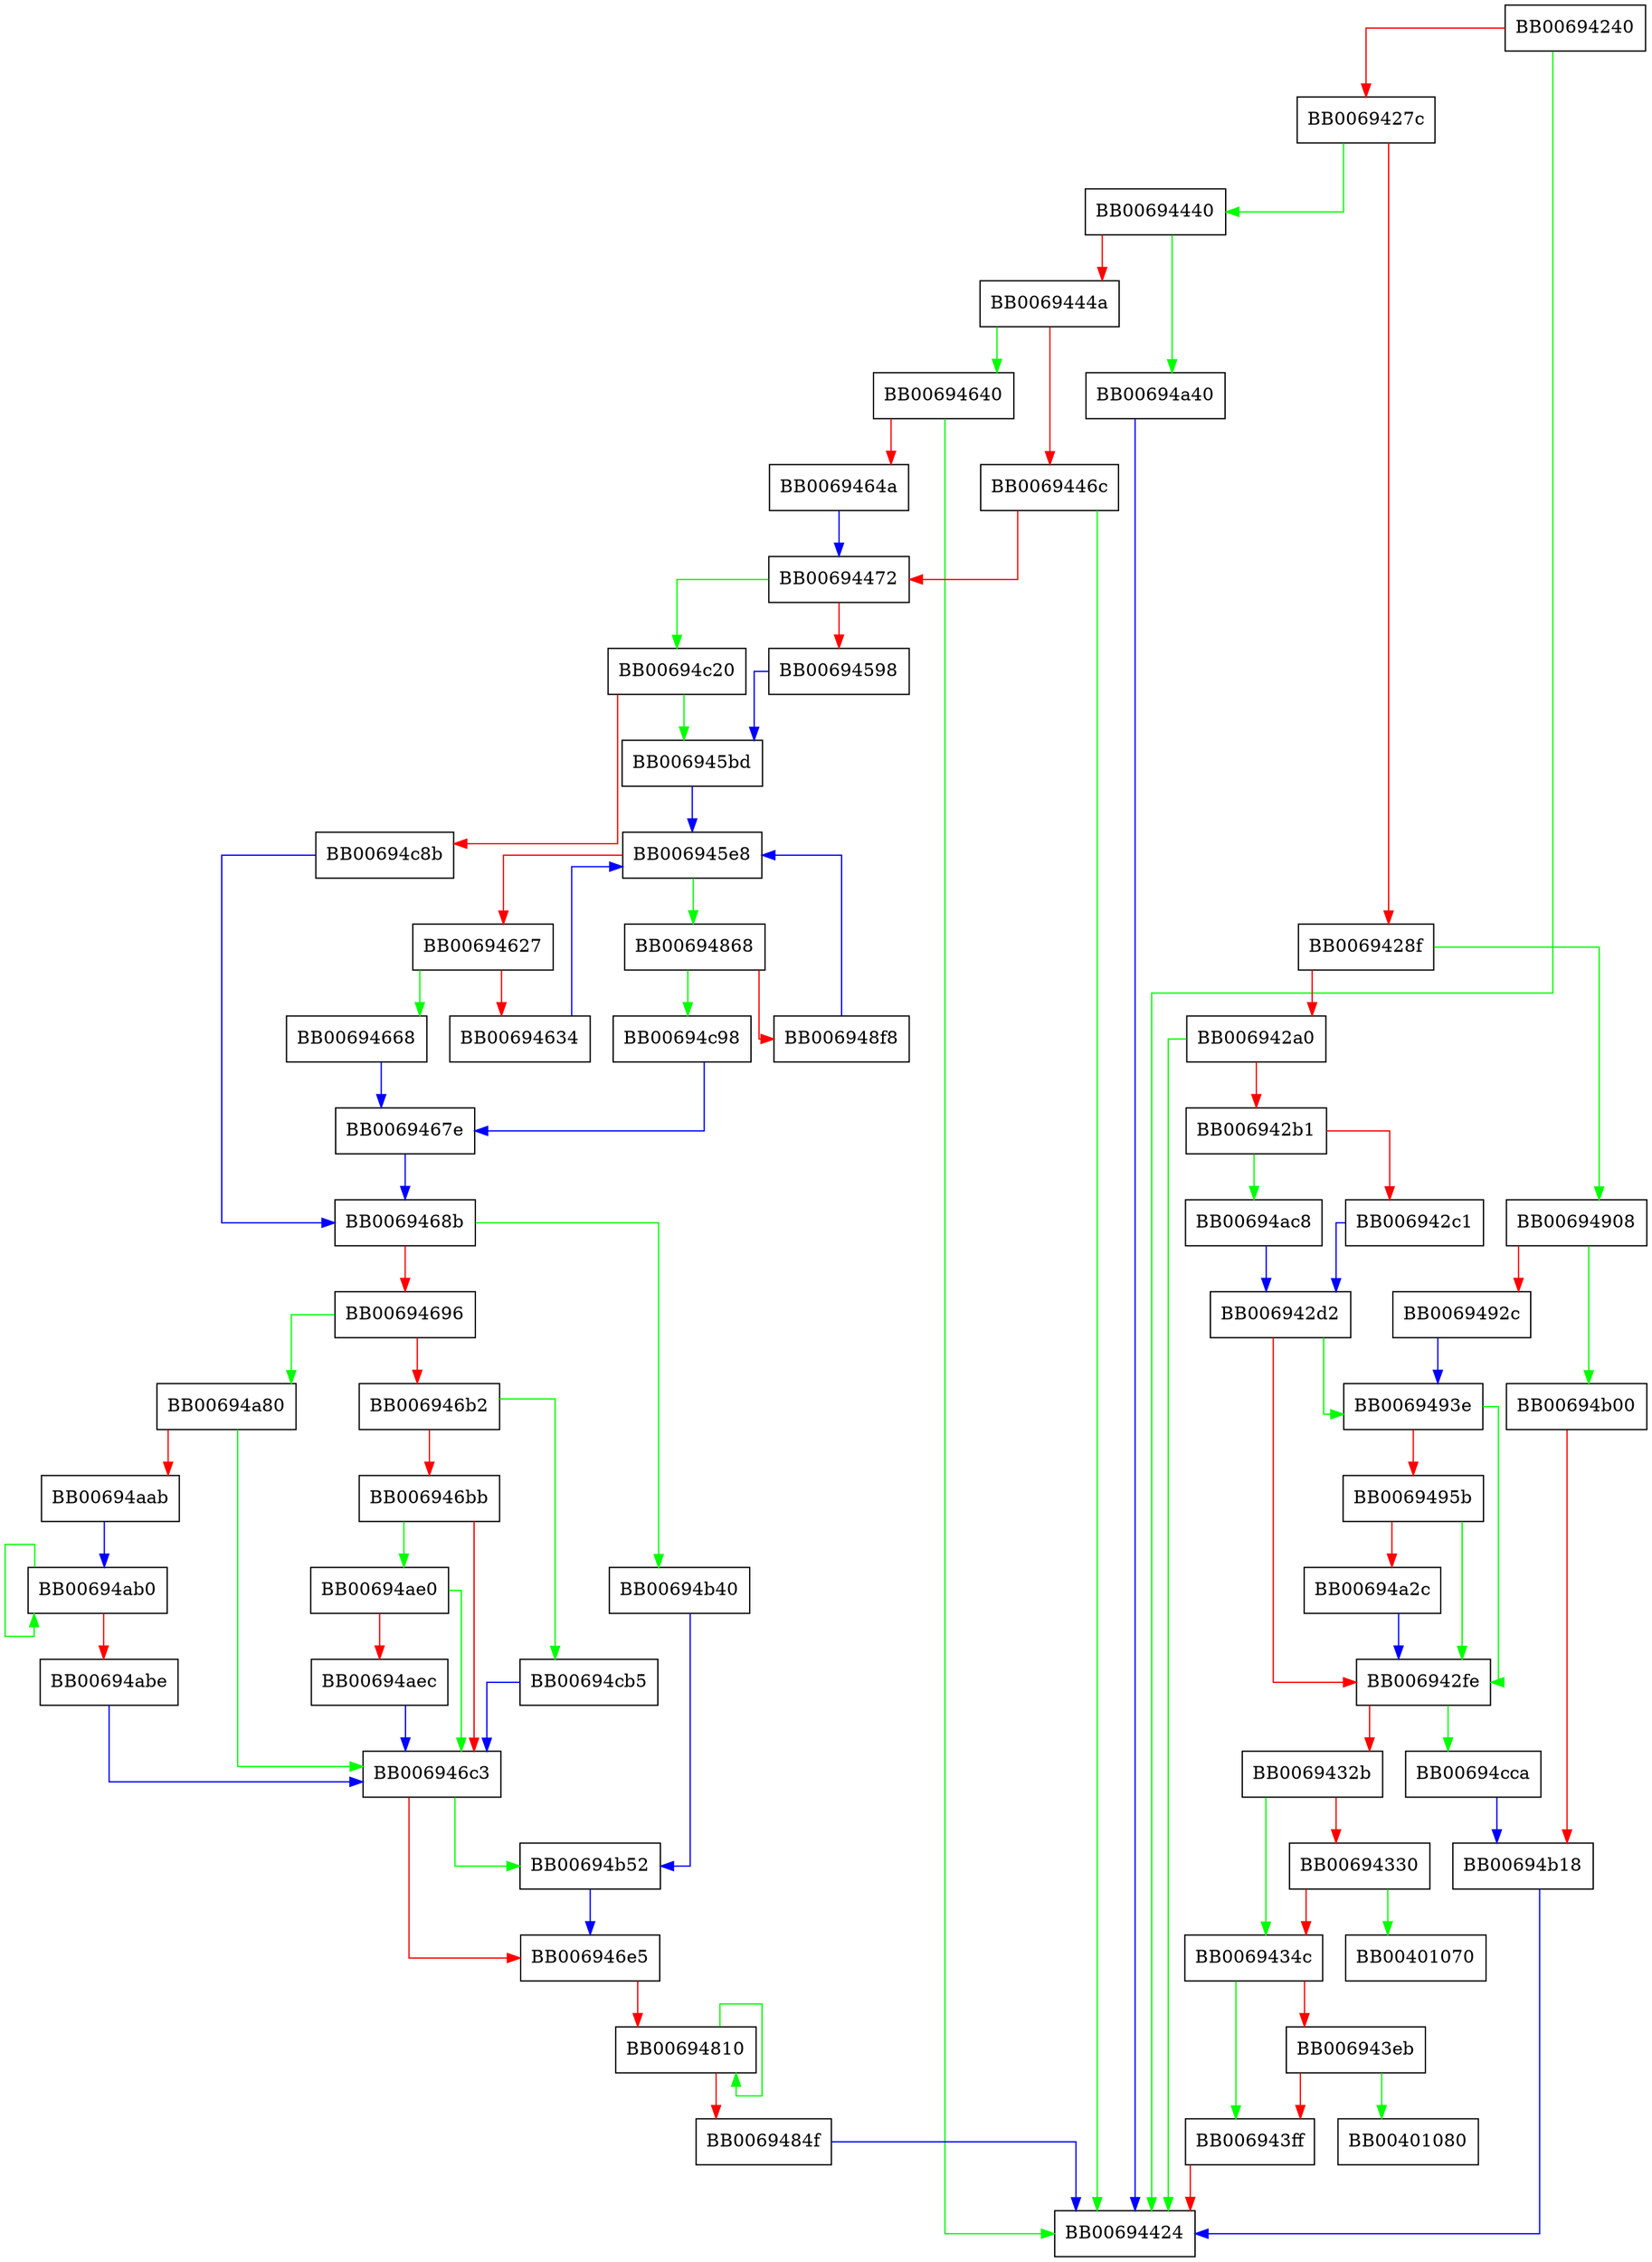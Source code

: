 digraph aesni_cbc_hmac_sha1_cipher {
  node [shape="box"];
  graph [splines=ortho];
  BB00694240 -> BB00694424 [color="green"];
  BB00694240 -> BB0069427c [color="red"];
  BB0069427c -> BB00694440 [color="green"];
  BB0069427c -> BB0069428f [color="red"];
  BB0069428f -> BB00694908 [color="green"];
  BB0069428f -> BB006942a0 [color="red"];
  BB006942a0 -> BB00694424 [color="green"];
  BB006942a0 -> BB006942b1 [color="red"];
  BB006942b1 -> BB00694ac8 [color="green"];
  BB006942b1 -> BB006942c1 [color="red"];
  BB006942c1 -> BB006942d2 [color="blue"];
  BB006942d2 -> BB0069493e [color="green"];
  BB006942d2 -> BB006942fe [color="red"];
  BB006942fe -> BB00694cca [color="green"];
  BB006942fe -> BB0069432b [color="red"];
  BB0069432b -> BB0069434c [color="green"];
  BB0069432b -> BB00694330 [color="red"];
  BB00694330 -> BB00401070 [color="green"];
  BB00694330 -> BB0069434c [color="red"];
  BB0069434c -> BB006943ff [color="green"];
  BB0069434c -> BB006943eb [color="red"];
  BB006943eb -> BB00401080 [color="green"];
  BB006943eb -> BB006943ff [color="red"];
  BB006943ff -> BB00694424 [color="red"];
  BB00694440 -> BB00694a40 [color="green"];
  BB00694440 -> BB0069444a [color="red"];
  BB0069444a -> BB00694640 [color="green"];
  BB0069444a -> BB0069446c [color="red"];
  BB0069446c -> BB00694424 [color="green"];
  BB0069446c -> BB00694472 [color="red"];
  BB00694472 -> BB00694c20 [color="green"];
  BB00694472 -> BB00694598 [color="red"];
  BB00694598 -> BB006945bd [color="blue"];
  BB006945bd -> BB006945e8 [color="blue"];
  BB006945e8 -> BB00694868 [color="green"];
  BB006945e8 -> BB00694627 [color="red"];
  BB00694627 -> BB00694668 [color="green"];
  BB00694627 -> BB00694634 [color="red"];
  BB00694634 -> BB006945e8 [color="blue"];
  BB00694640 -> BB00694424 [color="green"];
  BB00694640 -> BB0069464a [color="red"];
  BB0069464a -> BB00694472 [color="blue"];
  BB00694668 -> BB0069467e [color="blue"];
  BB0069467e -> BB0069468b [color="blue"];
  BB0069468b -> BB00694b40 [color="green"];
  BB0069468b -> BB00694696 [color="red"];
  BB00694696 -> BB00694a80 [color="green"];
  BB00694696 -> BB006946b2 [color="red"];
  BB006946b2 -> BB00694cb5 [color="green"];
  BB006946b2 -> BB006946bb [color="red"];
  BB006946bb -> BB00694ae0 [color="green"];
  BB006946bb -> BB006946c3 [color="red"];
  BB006946c3 -> BB00694b52 [color="green"];
  BB006946c3 -> BB006946e5 [color="red"];
  BB006946e5 -> BB00694810 [color="red"];
  BB00694810 -> BB00694810 [color="green"];
  BB00694810 -> BB0069484f [color="red"];
  BB0069484f -> BB00694424 [color="blue"];
  BB00694868 -> BB00694c98 [color="green"];
  BB00694868 -> BB006948f8 [color="red"];
  BB006948f8 -> BB006945e8 [color="blue"];
  BB00694908 -> BB00694b00 [color="green"];
  BB00694908 -> BB0069492c [color="red"];
  BB0069492c -> BB0069493e [color="blue"];
  BB0069493e -> BB006942fe [color="green"];
  BB0069493e -> BB0069495b [color="red"];
  BB0069495b -> BB006942fe [color="green"];
  BB0069495b -> BB00694a2c [color="red"];
  BB00694a2c -> BB006942fe [color="blue"];
  BB00694a40 -> BB00694424 [color="blue"];
  BB00694a80 -> BB006946c3 [color="green"];
  BB00694a80 -> BB00694aab [color="red"];
  BB00694aab -> BB00694ab0 [color="blue"];
  BB00694ab0 -> BB00694ab0 [color="green"];
  BB00694ab0 -> BB00694abe [color="red"];
  BB00694abe -> BB006946c3 [color="blue"];
  BB00694ac8 -> BB006942d2 [color="blue"];
  BB00694ae0 -> BB006946c3 [color="green"];
  BB00694ae0 -> BB00694aec [color="red"];
  BB00694aec -> BB006946c3 [color="blue"];
  BB00694b00 -> BB00694b18 [color="red"];
  BB00694b18 -> BB00694424 [color="blue"];
  BB00694b40 -> BB00694b52 [color="blue"];
  BB00694b52 -> BB006946e5 [color="blue"];
  BB00694c20 -> BB006945bd [color="green"];
  BB00694c20 -> BB00694c8b [color="red"];
  BB00694c8b -> BB0069468b [color="blue"];
  BB00694c98 -> BB0069467e [color="blue"];
  BB00694cb5 -> BB006946c3 [color="blue"];
  BB00694cca -> BB00694b18 [color="blue"];
}